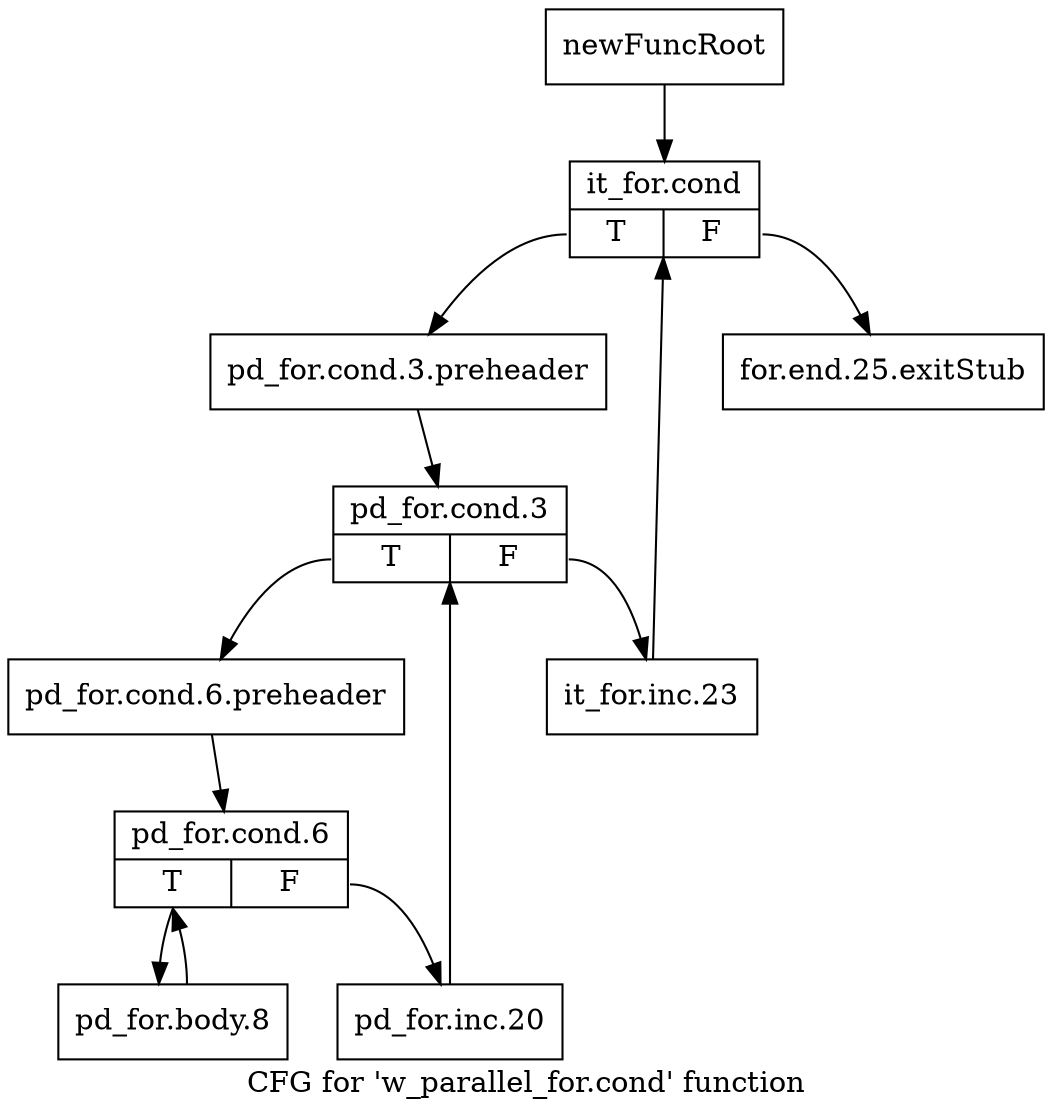digraph "CFG for 'w_parallel_for.cond' function" {
	label="CFG for 'w_parallel_for.cond' function";

	Node0x19c23f0 [shape=record,label="{newFuncRoot}"];
	Node0x19c23f0 -> Node0x19cd5a0;
	Node0x19c2440 [shape=record,label="{for.end.25.exitStub}"];
	Node0x19cd5a0 [shape=record,label="{it_for.cond|{<s0>T|<s1>F}}"];
	Node0x19cd5a0:s0 -> Node0x19cd5f0;
	Node0x19cd5a0:s1 -> Node0x19c2440;
	Node0x19cd5f0 [shape=record,label="{pd_for.cond.3.preheader}"];
	Node0x19cd5f0 -> Node0x19cd640;
	Node0x19cd640 [shape=record,label="{pd_for.cond.3|{<s0>T|<s1>F}}"];
	Node0x19cd640:s0 -> Node0x19cd6e0;
	Node0x19cd640:s1 -> Node0x19cd690;
	Node0x19cd690 [shape=record,label="{it_for.inc.23}"];
	Node0x19cd690 -> Node0x19cd5a0;
	Node0x19cd6e0 [shape=record,label="{pd_for.cond.6.preheader}"];
	Node0x19cd6e0 -> Node0x19cd730;
	Node0x19cd730 [shape=record,label="{pd_for.cond.6|{<s0>T|<s1>F}}"];
	Node0x19cd730:s0 -> Node0x19cd7d0;
	Node0x19cd730:s1 -> Node0x19cd780;
	Node0x19cd780 [shape=record,label="{pd_for.inc.20}"];
	Node0x19cd780 -> Node0x19cd640;
	Node0x19cd7d0 [shape=record,label="{pd_for.body.8}"];
	Node0x19cd7d0 -> Node0x19cd730;
}
